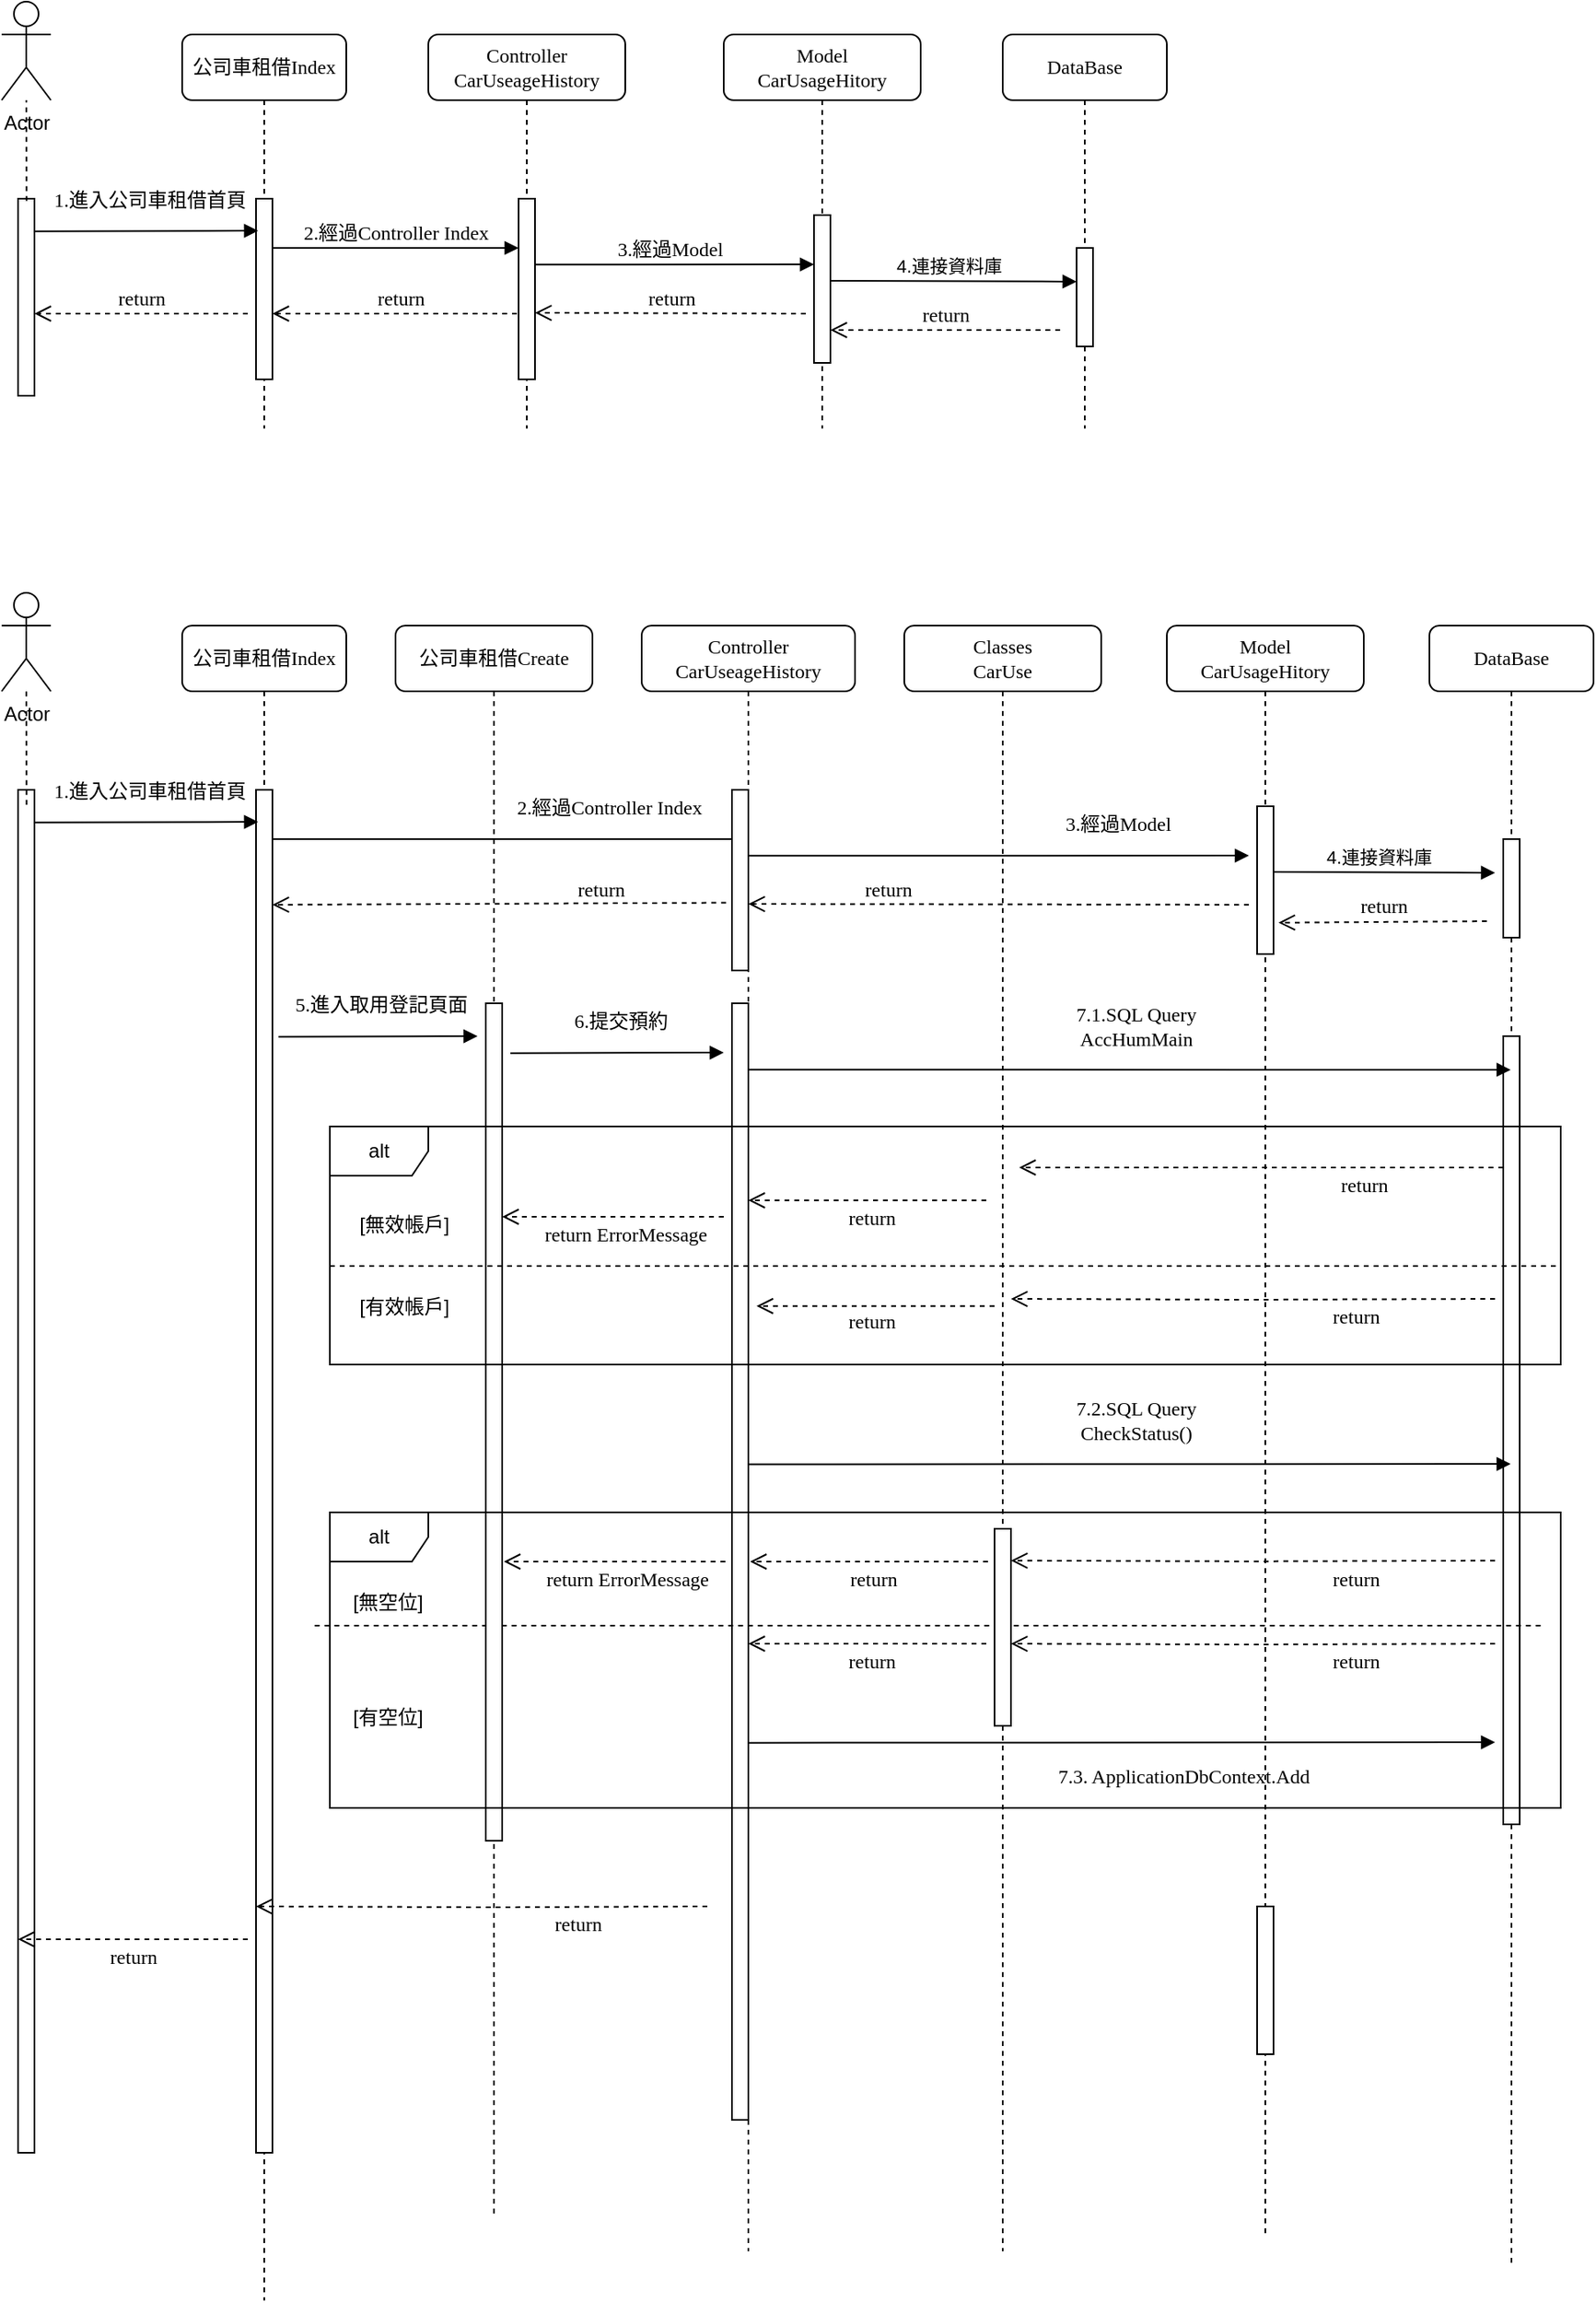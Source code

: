 <mxfile version="21.5.2" type="github">
  <diagram name="Page-1" id="13e1069c-82ec-6db2-03f1-153e76fe0fe0">
    <mxGraphModel dx="1313" dy="781" grid="1" gridSize="10" guides="1" tooltips="1" connect="1" arrows="1" fold="1" page="1" pageScale="1" pageWidth="1169" pageHeight="827" background="none" math="0" shadow="0">
      <root>
        <mxCell id="0" />
        <mxCell id="1" parent="0" />
        <mxCell id="7baba1c4bc27f4b0-2" value="公司車租借Index" style="shape=umlLifeline;perimeter=lifelinePerimeter;whiteSpace=wrap;html=1;container=1;collapsible=0;recursiveResize=0;outlineConnect=0;rounded=1;shadow=0;comic=0;labelBackgroundColor=none;strokeWidth=1;fontFamily=Verdana;fontSize=12;align=center;" parent="1" vertex="1">
          <mxGeometry x="240" y="30" width="100" height="240" as="geometry" />
        </mxCell>
        <mxCell id="7baba1c4bc27f4b0-10" value="" style="html=1;points=[];perimeter=orthogonalPerimeter;rounded=0;shadow=0;comic=0;labelBackgroundColor=none;strokeWidth=1;fontFamily=Verdana;fontSize=12;align=center;" parent="7baba1c4bc27f4b0-2" vertex="1">
          <mxGeometry x="45" y="100" width="10" height="110" as="geometry" />
        </mxCell>
        <mxCell id="7baba1c4bc27f4b0-14" value="2.經過Controller Index" style="html=1;verticalAlign=bottom;endArrow=block;entryX=0;entryY=0;labelBackgroundColor=none;fontFamily=Verdana;fontSize=12;edgeStyle=elbowEdgeStyle;elbow=vertical;" parent="7baba1c4bc27f4b0-2" edge="1">
          <mxGeometry relative="1" as="geometry">
            <mxPoint x="55" y="130" as="sourcePoint" />
            <mxPoint x="205" y="130.0" as="targetPoint" />
            <mxPoint as="offset" />
          </mxGeometry>
        </mxCell>
        <mxCell id="CgW-vPD1ngV3lKJaUCEp-12" value="return" style="html=1;verticalAlign=bottom;endArrow=open;dashed=1;endSize=8;labelBackgroundColor=none;fontFamily=Verdana;fontSize=12;" edge="1" parent="7baba1c4bc27f4b0-2">
          <mxGeometry relative="1" as="geometry">
            <mxPoint x="55" y="170" as="targetPoint" />
            <mxPoint x="210" y="170" as="sourcePoint" />
          </mxGeometry>
        </mxCell>
        <mxCell id="7baba1c4bc27f4b0-7" value="DataBase" style="shape=umlLifeline;perimeter=lifelinePerimeter;whiteSpace=wrap;html=1;container=1;collapsible=0;recursiveResize=0;outlineConnect=0;rounded=1;shadow=0;comic=0;labelBackgroundColor=none;strokeWidth=1;fontFamily=Verdana;fontSize=12;align=center;" parent="1" vertex="1">
          <mxGeometry x="740" y="30" width="100" height="240" as="geometry" />
        </mxCell>
        <mxCell id="CgW-vPD1ngV3lKJaUCEp-9" value="" style="html=1;points=[];perimeter=orthogonalPerimeter;rounded=0;shadow=0;comic=0;labelBackgroundColor=none;strokeColor=#000000;strokeWidth=1;fillColor=#FFFFFF;fontFamily=Verdana;fontSize=12;fontColor=#000000;align=center;" vertex="1" parent="7baba1c4bc27f4b0-7">
          <mxGeometry x="45" y="130" width="10" height="60" as="geometry" />
        </mxCell>
        <mxCell id="7baba1c4bc27f4b0-27" value="return" style="html=1;verticalAlign=bottom;endArrow=open;dashed=1;endSize=8;labelBackgroundColor=none;fontFamily=Verdana;fontSize=12;" parent="7baba1c4bc27f4b0-7" edge="1">
          <mxGeometry relative="1" as="geometry">
            <mxPoint x="-105" y="180" as="targetPoint" />
            <mxPoint x="35" y="180" as="sourcePoint" />
            <mxPoint as="offset" />
          </mxGeometry>
        </mxCell>
        <mxCell id="7baba1c4bc27f4b0-11" value="1.進入公司車租借首頁" style="html=1;verticalAlign=bottom;endArrow=block;labelBackgroundColor=none;fontFamily=Verdana;fontSize=12;edgeStyle=elbowEdgeStyle;elbow=vertical;exitX=1.32;exitY=0.127;exitDx=0;exitDy=0;exitPerimeter=0;" parent="1" edge="1">
          <mxGeometry x="0.025" y="10" relative="1" as="geometry">
            <mxPoint x="150.0" y="149.85" as="sourcePoint" />
            <mxPoint x="286.3" y="149.5" as="targetPoint" />
            <mxPoint as="offset" />
          </mxGeometry>
        </mxCell>
        <mxCell id="CgW-vPD1ngV3lKJaUCEp-1" value="Actor" style="shape=umlActor;verticalLabelPosition=bottom;verticalAlign=top;html=1;outlineConnect=0;" vertex="1" parent="1">
          <mxGeometry x="130" y="10" width="30" height="60" as="geometry" />
        </mxCell>
        <mxCell id="CgW-vPD1ngV3lKJaUCEp-2" value="" style="html=1;points=[];perimeter=orthogonalPerimeter;rounded=0;shadow=0;comic=0;labelBackgroundColor=none;strokeWidth=1;fontFamily=Verdana;fontSize=12;align=center;" vertex="1" parent="1">
          <mxGeometry x="140" y="130" width="10" height="120" as="geometry" />
        </mxCell>
        <mxCell id="CgW-vPD1ngV3lKJaUCEp-5" value="Model&lt;br&gt;CarUsageHitory" style="shape=umlLifeline;perimeter=lifelinePerimeter;whiteSpace=wrap;html=1;container=1;collapsible=0;recursiveResize=0;outlineConnect=0;rounded=1;shadow=0;comic=0;labelBackgroundColor=none;strokeWidth=1;fontFamily=Verdana;fontSize=12;align=center;" vertex="1" parent="1">
          <mxGeometry x="570" y="30" width="120" height="240" as="geometry" />
        </mxCell>
        <mxCell id="CgW-vPD1ngV3lKJaUCEp-7" value="3.經過Model" style="html=1;verticalAlign=bottom;endArrow=block;labelBackgroundColor=none;fontFamily=Verdana;fontSize=12;edgeStyle=elbowEdgeStyle;elbow=vertical;exitX=0.9;exitY=0.237;exitDx=0;exitDy=0;exitPerimeter=0;" edge="1" parent="CgW-vPD1ngV3lKJaUCEp-5">
          <mxGeometry relative="1" as="geometry">
            <mxPoint x="-121" y="140.18" as="sourcePoint" />
            <mxPoint x="55" y="140" as="targetPoint" />
            <Array as="points">
              <mxPoint x="-25" y="140" />
            </Array>
          </mxGeometry>
        </mxCell>
        <mxCell id="CgW-vPD1ngV3lKJaUCEp-6" value="" style="html=1;points=[];perimeter=orthogonalPerimeter;rounded=0;shadow=0;comic=0;labelBackgroundColor=none;strokeWidth=1;fontFamily=Verdana;fontSize=12;align=center;" vertex="1" parent="CgW-vPD1ngV3lKJaUCEp-5">
          <mxGeometry x="55" y="110" width="10" height="90" as="geometry" />
        </mxCell>
        <mxCell id="CgW-vPD1ngV3lKJaUCEp-13" value="" style="endArrow=none;dashed=1;html=1;rounded=0;exitX=0.52;exitY=0.011;exitDx=0;exitDy=0;exitPerimeter=0;" edge="1" parent="1" source="CgW-vPD1ngV3lKJaUCEp-2" target="CgW-vPD1ngV3lKJaUCEp-1">
          <mxGeometry width="50" height="50" relative="1" as="geometry">
            <mxPoint x="140" y="130" as="sourcePoint" />
            <mxPoint x="143" y="80" as="targetPoint" />
          </mxGeometry>
        </mxCell>
        <mxCell id="CgW-vPD1ngV3lKJaUCEp-3" value="Controller&lt;br&gt;CarUseageHistory" style="shape=umlLifeline;perimeter=lifelinePerimeter;whiteSpace=wrap;html=1;container=1;collapsible=0;recursiveResize=0;outlineConnect=0;rounded=1;shadow=0;comic=0;labelBackgroundColor=none;strokeWidth=1;fontFamily=Verdana;fontSize=12;align=center;" vertex="1" parent="1">
          <mxGeometry x="390" y="30" width="120" height="240" as="geometry" />
        </mxCell>
        <mxCell id="CgW-vPD1ngV3lKJaUCEp-11" value="return" style="html=1;verticalAlign=bottom;endArrow=open;dashed=1;endSize=8;labelBackgroundColor=none;fontFamily=Verdana;fontSize=12;" edge="1" parent="CgW-vPD1ngV3lKJaUCEp-3">
          <mxGeometry relative="1" as="geometry">
            <mxPoint x="65" y="169.5" as="targetPoint" />
            <mxPoint x="230" y="170" as="sourcePoint" />
          </mxGeometry>
        </mxCell>
        <mxCell id="CgW-vPD1ngV3lKJaUCEp-4" value="" style="html=1;points=[];perimeter=orthogonalPerimeter;rounded=0;shadow=0;comic=0;labelBackgroundColor=none;strokeWidth=1;fontFamily=Verdana;fontSize=12;align=center;" vertex="1" parent="CgW-vPD1ngV3lKJaUCEp-3">
          <mxGeometry x="55" y="100" width="10" height="110" as="geometry" />
        </mxCell>
        <mxCell id="CgW-vPD1ngV3lKJaUCEp-8" value="" style="html=1;verticalAlign=bottom;endArrow=block;labelBackgroundColor=none;fontFamily=Verdana;fontSize=12;edgeStyle=elbowEdgeStyle;elbow=vertical;exitX=0.9;exitY=0.237;exitDx=0;exitDy=0;exitPerimeter=0;" edge="1" parent="1">
          <mxGeometry relative="1" as="geometry">
            <mxPoint x="635.5" y="180" as="sourcePoint" />
            <mxPoint x="785" y="180.5" as="targetPoint" />
          </mxGeometry>
        </mxCell>
        <mxCell id="CgW-vPD1ngV3lKJaUCEp-15" value="4.連接資料庫" style="edgeLabel;html=1;align=center;verticalAlign=middle;resizable=0;points=[];" vertex="1" connectable="0" parent="CgW-vPD1ngV3lKJaUCEp-8">
          <mxGeometry x="-0.049" y="2" relative="1" as="geometry">
            <mxPoint y="-8" as="offset" />
          </mxGeometry>
        </mxCell>
        <mxCell id="CgW-vPD1ngV3lKJaUCEp-36" value="公司車租借Index" style="shape=umlLifeline;perimeter=lifelinePerimeter;whiteSpace=wrap;html=1;container=1;collapsible=0;recursiveResize=0;outlineConnect=0;rounded=1;shadow=0;comic=0;labelBackgroundColor=none;strokeWidth=1;fontFamily=Verdana;fontSize=12;align=center;" vertex="1" parent="1">
          <mxGeometry x="240" y="390" width="100" height="1020" as="geometry" />
        </mxCell>
        <mxCell id="CgW-vPD1ngV3lKJaUCEp-38" value="2.經過Controller Index" style="html=1;verticalAlign=bottom;endArrow=block;labelBackgroundColor=none;fontFamily=Verdana;fontSize=12;edgeStyle=elbowEdgeStyle;elbow=vertical;" edge="1" parent="CgW-vPD1ngV3lKJaUCEp-36" target="CgW-vPD1ngV3lKJaUCEp-50">
          <mxGeometry x="0.417" y="10" relative="1" as="geometry">
            <mxPoint x="55" y="130" as="sourcePoint" />
            <mxPoint x="205" y="130.0" as="targetPoint" />
            <mxPoint as="offset" />
          </mxGeometry>
        </mxCell>
        <mxCell id="CgW-vPD1ngV3lKJaUCEp-39" value="return" style="html=1;verticalAlign=bottom;endArrow=open;dashed=1;endSize=8;labelBackgroundColor=none;fontFamily=Verdana;fontSize=12;exitX=-0.36;exitY=0.625;exitDx=0;exitDy=0;exitPerimeter=0;" edge="1" parent="CgW-vPD1ngV3lKJaUCEp-36" source="CgW-vPD1ngV3lKJaUCEp-52">
          <mxGeometry x="-0.451" y="1" relative="1" as="geometry">
            <mxPoint x="55" y="170" as="targetPoint" />
            <mxPoint x="210" y="170" as="sourcePoint" />
            <mxPoint as="offset" />
          </mxGeometry>
        </mxCell>
        <mxCell id="CgW-vPD1ngV3lKJaUCEp-37" value="" style="html=1;points=[];perimeter=orthogonalPerimeter;rounded=0;shadow=0;comic=0;labelBackgroundColor=none;strokeWidth=1;fontFamily=Verdana;fontSize=12;align=center;" vertex="1" parent="CgW-vPD1ngV3lKJaUCEp-36">
          <mxGeometry x="45" y="100" width="10" height="830" as="geometry" />
        </mxCell>
        <mxCell id="CgW-vPD1ngV3lKJaUCEp-40" value="DataBase" style="shape=umlLifeline;perimeter=lifelinePerimeter;whiteSpace=wrap;html=1;container=1;collapsible=0;recursiveResize=0;outlineConnect=0;rounded=1;shadow=0;comic=0;labelBackgroundColor=none;strokeWidth=1;fontFamily=Verdana;fontSize=12;align=center;" vertex="1" parent="1">
          <mxGeometry x="1000" y="390" width="100" height="1000" as="geometry" />
        </mxCell>
        <mxCell id="CgW-vPD1ngV3lKJaUCEp-41" value="" style="html=1;points=[];perimeter=orthogonalPerimeter;rounded=0;shadow=0;comic=0;labelBackgroundColor=none;strokeColor=#000000;strokeWidth=1;fillColor=#FFFFFF;fontFamily=Verdana;fontSize=12;fontColor=#000000;align=center;" vertex="1" parent="CgW-vPD1ngV3lKJaUCEp-40">
          <mxGeometry x="45" y="130" width="10" height="60" as="geometry" />
        </mxCell>
        <mxCell id="CgW-vPD1ngV3lKJaUCEp-42" value="return" style="html=1;verticalAlign=bottom;endArrow=open;dashed=1;endSize=8;labelBackgroundColor=none;fontFamily=Verdana;fontSize=12;entryX=1.303;entryY=0.788;entryDx=0;entryDy=0;entryPerimeter=0;" edge="1" parent="CgW-vPD1ngV3lKJaUCEp-40" target="CgW-vPD1ngV3lKJaUCEp-48">
          <mxGeometry relative="1" as="geometry">
            <mxPoint x="-105" y="180" as="targetPoint" />
            <mxPoint x="35" y="180" as="sourcePoint" />
            <mxPoint as="offset" />
          </mxGeometry>
        </mxCell>
        <mxCell id="CgW-vPD1ngV3lKJaUCEp-69" value="" style="html=1;points=[];perimeter=orthogonalPerimeter;rounded=0;shadow=0;comic=0;labelBackgroundColor=none;strokeColor=#000000;strokeWidth=1;fillColor=#FFFFFF;fontFamily=Verdana;fontSize=12;fontColor=#000000;align=center;" vertex="1" parent="CgW-vPD1ngV3lKJaUCEp-40">
          <mxGeometry x="45" y="250" width="10" height="480" as="geometry" />
        </mxCell>
        <mxCell id="CgW-vPD1ngV3lKJaUCEp-43" value="1.進入公司車租借首頁" style="html=1;verticalAlign=bottom;endArrow=block;labelBackgroundColor=none;fontFamily=Verdana;fontSize=12;edgeStyle=elbowEdgeStyle;elbow=vertical;exitX=1.32;exitY=0.127;exitDx=0;exitDy=0;exitPerimeter=0;" edge="1" parent="1">
          <mxGeometry x="0.025" y="10" relative="1" as="geometry">
            <mxPoint x="150.0" y="509.85" as="sourcePoint" />
            <mxPoint x="286.3" y="509.5" as="targetPoint" />
            <mxPoint as="offset" />
          </mxGeometry>
        </mxCell>
        <mxCell id="CgW-vPD1ngV3lKJaUCEp-44" value="Actor" style="shape=umlActor;verticalLabelPosition=bottom;verticalAlign=top;html=1;outlineConnect=0;" vertex="1" parent="1">
          <mxGeometry x="130" y="370" width="30" height="60" as="geometry" />
        </mxCell>
        <mxCell id="CgW-vPD1ngV3lKJaUCEp-45" value="" style="html=1;points=[];perimeter=orthogonalPerimeter;rounded=0;shadow=0;comic=0;labelBackgroundColor=none;strokeWidth=1;fontFamily=Verdana;fontSize=12;align=center;" vertex="1" parent="1">
          <mxGeometry x="140" y="490" width="10" height="830" as="geometry" />
        </mxCell>
        <mxCell id="CgW-vPD1ngV3lKJaUCEp-46" value="Model&lt;br&gt;CarUsageHitory" style="shape=umlLifeline;perimeter=lifelinePerimeter;whiteSpace=wrap;html=1;container=1;collapsible=0;recursiveResize=0;outlineConnect=0;rounded=1;shadow=0;comic=0;labelBackgroundColor=none;strokeWidth=1;fontFamily=Verdana;fontSize=12;align=center;" vertex="1" parent="1">
          <mxGeometry x="840" y="390" width="120" height="980" as="geometry" />
        </mxCell>
        <mxCell id="CgW-vPD1ngV3lKJaUCEp-53" value="" style="html=1;verticalAlign=bottom;endArrow=block;labelBackgroundColor=none;fontFamily=Verdana;fontSize=12;edgeStyle=elbowEdgeStyle;elbow=vertical;exitX=0.9;exitY=0.237;exitDx=0;exitDy=0;exitPerimeter=0;" edge="1" parent="CgW-vPD1ngV3lKJaUCEp-46">
          <mxGeometry relative="1" as="geometry">
            <mxPoint x="65" y="150" as="sourcePoint" />
            <mxPoint x="200" y="151" as="targetPoint" />
          </mxGeometry>
        </mxCell>
        <mxCell id="CgW-vPD1ngV3lKJaUCEp-54" value="4.連接資料庫" style="edgeLabel;html=1;align=center;verticalAlign=middle;resizable=0;points=[];" vertex="1" connectable="0" parent="CgW-vPD1ngV3lKJaUCEp-53">
          <mxGeometry x="-0.049" y="2" relative="1" as="geometry">
            <mxPoint y="-8" as="offset" />
          </mxGeometry>
        </mxCell>
        <mxCell id="CgW-vPD1ngV3lKJaUCEp-48" value="" style="html=1;points=[];perimeter=orthogonalPerimeter;rounded=0;shadow=0;comic=0;labelBackgroundColor=none;strokeWidth=1;fontFamily=Verdana;fontSize=12;align=center;" vertex="1" parent="CgW-vPD1ngV3lKJaUCEp-46">
          <mxGeometry x="55" y="110" width="10" height="90" as="geometry" />
        </mxCell>
        <mxCell id="CgW-vPD1ngV3lKJaUCEp-49" value="" style="endArrow=none;dashed=1;html=1;rounded=0;exitX=0.52;exitY=0.011;exitDx=0;exitDy=0;exitPerimeter=0;" edge="1" parent="1" source="CgW-vPD1ngV3lKJaUCEp-45" target="CgW-vPD1ngV3lKJaUCEp-44">
          <mxGeometry width="50" height="50" relative="1" as="geometry">
            <mxPoint x="140" y="490" as="sourcePoint" />
            <mxPoint x="143" y="440" as="targetPoint" />
          </mxGeometry>
        </mxCell>
        <mxCell id="CgW-vPD1ngV3lKJaUCEp-50" value="Controller&lt;br&gt;CarUseageHistory" style="shape=umlLifeline;perimeter=lifelinePerimeter;whiteSpace=wrap;html=1;container=1;collapsible=0;recursiveResize=0;outlineConnect=0;rounded=1;shadow=0;comic=0;labelBackgroundColor=none;strokeWidth=1;fontFamily=Verdana;fontSize=12;align=center;" vertex="1" parent="1">
          <mxGeometry x="520" y="390" width="130" height="990" as="geometry" />
        </mxCell>
        <mxCell id="CgW-vPD1ngV3lKJaUCEp-52" value="" style="html=1;points=[];perimeter=orthogonalPerimeter;rounded=0;shadow=0;comic=0;labelBackgroundColor=none;strokeWidth=1;fontFamily=Verdana;fontSize=12;align=center;" vertex="1" parent="CgW-vPD1ngV3lKJaUCEp-50">
          <mxGeometry x="55" y="100" width="10" height="110" as="geometry" />
        </mxCell>
        <mxCell id="CgW-vPD1ngV3lKJaUCEp-60" value="" style="html=1;points=[];perimeter=orthogonalPerimeter;rounded=0;shadow=0;comic=0;labelBackgroundColor=none;strokeWidth=1;fontFamily=Verdana;fontSize=12;align=center;" vertex="1" parent="CgW-vPD1ngV3lKJaUCEp-50">
          <mxGeometry x="55" y="230" width="10" height="680" as="geometry" />
        </mxCell>
        <mxCell id="CgW-vPD1ngV3lKJaUCEp-64" value="3.經過Model" style="html=1;verticalAlign=bottom;endArrow=block;labelBackgroundColor=none;fontFamily=Verdana;fontSize=12;edgeStyle=elbowEdgeStyle;elbow=vertical;exitX=1.121;exitY=0.358;exitDx=0;exitDy=0;exitPerimeter=0;" edge="1" parent="CgW-vPD1ngV3lKJaUCEp-50">
          <mxGeometry x="0.475" y="10" relative="1" as="geometry">
            <mxPoint x="65" y="140.18" as="sourcePoint" />
            <mxPoint x="370" y="140" as="targetPoint" />
            <Array as="points" />
            <mxPoint as="offset" />
          </mxGeometry>
        </mxCell>
        <mxCell id="CgW-vPD1ngV3lKJaUCEp-55" value="公司車租借Create" style="shape=umlLifeline;perimeter=lifelinePerimeter;whiteSpace=wrap;html=1;container=1;collapsible=0;recursiveResize=0;outlineConnect=0;rounded=1;shadow=0;comic=0;labelBackgroundColor=none;strokeWidth=1;fontFamily=Verdana;fontSize=12;align=center;" vertex="1" parent="1">
          <mxGeometry x="370" y="390" width="120" height="970" as="geometry" />
        </mxCell>
        <mxCell id="CgW-vPD1ngV3lKJaUCEp-84" value="return" style="html=1;verticalAlign=bottom;endArrow=open;dashed=1;endSize=8;labelBackgroundColor=none;fontFamily=Verdana;fontSize=12;" edge="1" parent="CgW-vPD1ngV3lKJaUCEp-55">
          <mxGeometry x="-0.424" y="20" relative="1" as="geometry">
            <mxPoint x="-85" y="780" as="targetPoint" />
            <mxPoint x="190" y="780" as="sourcePoint" />
            <mxPoint as="offset" />
            <Array as="points">
              <mxPoint x="60" y="780.5" />
            </Array>
          </mxGeometry>
        </mxCell>
        <mxCell id="CgW-vPD1ngV3lKJaUCEp-90" value="" style="endArrow=none;dashed=1;html=1;rounded=0;exitX=0.001;exitY=0.494;exitDx=0;exitDy=0;exitPerimeter=0;entryX=0.999;entryY=0.494;entryDx=0;entryDy=0;entryPerimeter=0;" edge="1" parent="CgW-vPD1ngV3lKJaUCEp-55">
          <mxGeometry width="50" height="50" relative="1" as="geometry">
            <mxPoint x="-49.25" y="608.98" as="sourcePoint" />
            <mxPoint x="699.25" y="608.98" as="targetPoint" />
          </mxGeometry>
        </mxCell>
        <mxCell id="CgW-vPD1ngV3lKJaUCEp-89" value="[無空位]" style="text;html=1;align=center;verticalAlign=middle;resizable=0;points=[];autosize=1;strokeColor=none;fillColor=none;" vertex="1" parent="CgW-vPD1ngV3lKJaUCEp-55">
          <mxGeometry x="-40" y="580" width="70" height="30" as="geometry" />
        </mxCell>
        <mxCell id="CgW-vPD1ngV3lKJaUCEp-91" value="[有空位]" style="text;html=1;align=center;verticalAlign=middle;resizable=0;points=[];autosize=1;strokeColor=none;fillColor=none;" vertex="1" parent="CgW-vPD1ngV3lKJaUCEp-55">
          <mxGeometry x="-40" y="650" width="70" height="30" as="geometry" />
        </mxCell>
        <mxCell id="CgW-vPD1ngV3lKJaUCEp-98" value="return" style="html=1;verticalAlign=bottom;endArrow=open;dashed=1;endSize=8;labelBackgroundColor=none;fontFamily=Verdana;fontSize=12;" edge="1" parent="CgW-vPD1ngV3lKJaUCEp-55">
          <mxGeometry x="-0.035" y="20" relative="1" as="geometry">
            <mxPoint x="216" y="570" as="targetPoint" />
            <mxPoint x="361" y="570" as="sourcePoint" />
            <mxPoint as="offset" />
          </mxGeometry>
        </mxCell>
        <mxCell id="CgW-vPD1ngV3lKJaUCEp-99" value="return ErrorMessage" style="html=1;verticalAlign=bottom;endArrow=open;dashed=1;endSize=8;labelBackgroundColor=none;fontFamily=Verdana;fontSize=12;" edge="1" parent="CgW-vPD1ngV3lKJaUCEp-55">
          <mxGeometry x="-0.111" y="20" relative="1" as="geometry">
            <mxPoint x="66" y="570" as="targetPoint" />
            <mxPoint x="201" y="570" as="sourcePoint" />
            <mxPoint as="offset" />
          </mxGeometry>
        </mxCell>
        <mxCell id="CgW-vPD1ngV3lKJaUCEp-101" value="return" style="html=1;verticalAlign=bottom;endArrow=open;dashed=1;endSize=8;labelBackgroundColor=none;fontFamily=Verdana;fontSize=12;" edge="1" parent="CgW-vPD1ngV3lKJaUCEp-55">
          <mxGeometry x="-0.035" y="20" relative="1" as="geometry">
            <mxPoint x="215" y="620" as="targetPoint" />
            <mxPoint x="360" y="620" as="sourcePoint" />
            <mxPoint as="offset" />
          </mxGeometry>
        </mxCell>
        <mxCell id="CgW-vPD1ngV3lKJaUCEp-56" value="" style="html=1;points=[];perimeter=orthogonalPerimeter;rounded=0;shadow=0;comic=0;labelBackgroundColor=none;strokeWidth=1;fontFamily=Verdana;fontSize=12;align=center;" vertex="1" parent="1">
          <mxGeometry x="425" y="620" width="10" height="510" as="geometry" />
        </mxCell>
        <mxCell id="CgW-vPD1ngV3lKJaUCEp-59" value="5.進入取用登記頁面" style="html=1;verticalAlign=bottom;endArrow=block;labelBackgroundColor=none;fontFamily=Verdana;fontSize=12;edgeStyle=elbowEdgeStyle;elbow=vertical;exitX=1.32;exitY=0.127;exitDx=0;exitDy=0;exitPerimeter=0;" edge="1" parent="1">
          <mxGeometry x="0.025" y="10" relative="1" as="geometry">
            <mxPoint x="298.7" y="640.35" as="sourcePoint" />
            <mxPoint x="420" y="640" as="targetPoint" />
            <mxPoint as="offset" />
          </mxGeometry>
        </mxCell>
        <mxCell id="CgW-vPD1ngV3lKJaUCEp-62" value="6.提交預約" style="html=1;verticalAlign=bottom;endArrow=block;labelBackgroundColor=none;fontFamily=Verdana;fontSize=12;edgeStyle=elbowEdgeStyle;elbow=vertical;exitX=1.32;exitY=0.127;exitDx=0;exitDy=0;exitPerimeter=0;" edge="1" parent="1">
          <mxGeometry x="0.025" y="10" relative="1" as="geometry">
            <mxPoint x="440.0" y="650.35" as="sourcePoint" />
            <mxPoint x="570" y="650" as="targetPoint" />
            <mxPoint as="offset" />
          </mxGeometry>
        </mxCell>
        <mxCell id="CgW-vPD1ngV3lKJaUCEp-63" value="Classes&lt;br&gt;CarUse" style="shape=umlLifeline;perimeter=lifelinePerimeter;whiteSpace=wrap;html=1;container=1;collapsible=0;recursiveResize=0;outlineConnect=0;rounded=1;shadow=0;comic=0;labelBackgroundColor=none;strokeWidth=1;fontFamily=Verdana;fontSize=12;align=center;" vertex="1" parent="1">
          <mxGeometry x="680" y="390" width="120" height="990" as="geometry" />
        </mxCell>
        <mxCell id="CgW-vPD1ngV3lKJaUCEp-97" value="return" style="html=1;verticalAlign=bottom;endArrow=open;dashed=1;endSize=8;labelBackgroundColor=none;fontFamily=Verdana;fontSize=12;" edge="1" parent="CgW-vPD1ngV3lKJaUCEp-63">
          <mxGeometry x="-0.424" y="20" relative="1" as="geometry">
            <mxPoint x="65" y="569.37" as="targetPoint" />
            <mxPoint x="360" y="569.37" as="sourcePoint" />
            <mxPoint as="offset" />
            <Array as="points">
              <mxPoint x="210" y="569.87" />
            </Array>
          </mxGeometry>
        </mxCell>
        <mxCell id="CgW-vPD1ngV3lKJaUCEp-100" value="return" style="html=1;verticalAlign=bottom;endArrow=open;dashed=1;endSize=8;labelBackgroundColor=none;fontFamily=Verdana;fontSize=12;" edge="1" parent="CgW-vPD1ngV3lKJaUCEp-63">
          <mxGeometry x="-0.424" y="20" relative="1" as="geometry">
            <mxPoint x="65" y="620" as="targetPoint" />
            <mxPoint x="360" y="620" as="sourcePoint" />
            <mxPoint as="offset" />
            <Array as="points">
              <mxPoint x="210" y="620.5" />
            </Array>
          </mxGeometry>
        </mxCell>
        <mxCell id="CgW-vPD1ngV3lKJaUCEp-67" value="" style="html=1;points=[];perimeter=orthogonalPerimeter;rounded=0;shadow=0;comic=0;labelBackgroundColor=none;strokeWidth=1;fontFamily=Verdana;fontSize=12;align=center;" vertex="1" parent="1">
          <mxGeometry x="735" y="940" width="10" height="120" as="geometry" />
        </mxCell>
        <mxCell id="CgW-vPD1ngV3lKJaUCEp-51" value="return" style="html=1;verticalAlign=bottom;endArrow=open;dashed=1;endSize=8;labelBackgroundColor=none;fontFamily=Verdana;fontSize=12;" edge="1" parent="1">
          <mxGeometry x="0.443" relative="1" as="geometry">
            <mxPoint x="585" y="559.5" as="targetPoint" />
            <mxPoint x="890" y="560" as="sourcePoint" />
            <mxPoint as="offset" />
          </mxGeometry>
        </mxCell>
        <mxCell id="CgW-vPD1ngV3lKJaUCEp-68" value="7.1.SQL Query&lt;br&gt;AccHumMain" style="html=1;verticalAlign=bottom;endArrow=block;labelBackgroundColor=none;fontFamily=Verdana;fontSize=12;edgeStyle=elbowEdgeStyle;elbow=vertical;exitX=1.32;exitY=0.127;exitDx=0;exitDy=0;exitPerimeter=0;" edge="1" parent="1" target="CgW-vPD1ngV3lKJaUCEp-40">
          <mxGeometry x="0.018" y="10" relative="1" as="geometry">
            <mxPoint x="585" y="660.35" as="sourcePoint" />
            <mxPoint x="730" y="660" as="targetPoint" />
            <mxPoint as="offset" />
          </mxGeometry>
        </mxCell>
        <mxCell id="CgW-vPD1ngV3lKJaUCEp-61" value="alt" style="shape=umlFrame;whiteSpace=wrap;html=1;pointerEvents=0;" vertex="1" parent="1">
          <mxGeometry x="330" y="695" width="750" height="145" as="geometry" />
        </mxCell>
        <mxCell id="CgW-vPD1ngV3lKJaUCEp-75" value="" style="endArrow=none;dashed=1;html=1;rounded=0;exitX=0.001;exitY=0.494;exitDx=0;exitDy=0;exitPerimeter=0;" edge="1" parent="1">
          <mxGeometry width="50" height="50" relative="1" as="geometry">
            <mxPoint x="330.0" y="780.0" as="sourcePoint" />
            <mxPoint x="1080" y="780" as="targetPoint" />
          </mxGeometry>
        </mxCell>
        <mxCell id="CgW-vPD1ngV3lKJaUCEp-76" value="[無效帳戶]" style="text;html=1;align=center;verticalAlign=middle;resizable=0;points=[];autosize=1;strokeColor=none;fillColor=none;" vertex="1" parent="1">
          <mxGeometry x="335" y="740" width="80" height="30" as="geometry" />
        </mxCell>
        <mxCell id="CgW-vPD1ngV3lKJaUCEp-77" value="[有效帳戶]" style="text;html=1;align=center;verticalAlign=middle;resizable=0;points=[];autosize=1;strokeColor=none;fillColor=none;" vertex="1" parent="1">
          <mxGeometry x="335" y="790" width="80" height="30" as="geometry" />
        </mxCell>
        <mxCell id="CgW-vPD1ngV3lKJaUCEp-78" value="return" style="html=1;verticalAlign=bottom;endArrow=open;dashed=1;endSize=8;labelBackgroundColor=none;fontFamily=Verdana;fontSize=12;" edge="1" parent="1">
          <mxGeometry x="-0.424" y="20" relative="1" as="geometry">
            <mxPoint x="750" y="720" as="targetPoint" />
            <mxPoint x="1045" y="720" as="sourcePoint" />
            <mxPoint as="offset" />
          </mxGeometry>
        </mxCell>
        <mxCell id="CgW-vPD1ngV3lKJaUCEp-79" value="return" style="html=1;verticalAlign=bottom;endArrow=open;dashed=1;endSize=8;labelBackgroundColor=none;fontFamily=Verdana;fontSize=12;" edge="1" parent="1">
          <mxGeometry x="-0.035" y="20" relative="1" as="geometry">
            <mxPoint x="585" y="740" as="targetPoint" />
            <mxPoint x="730" y="740" as="sourcePoint" />
            <mxPoint as="offset" />
          </mxGeometry>
        </mxCell>
        <mxCell id="CgW-vPD1ngV3lKJaUCEp-80" value="return ErrorMessage" style="html=1;verticalAlign=bottom;endArrow=open;dashed=1;endSize=8;labelBackgroundColor=none;fontFamily=Verdana;fontSize=12;" edge="1" parent="1">
          <mxGeometry x="-0.111" y="20" relative="1" as="geometry">
            <mxPoint x="435" y="750" as="targetPoint" />
            <mxPoint x="570" y="750" as="sourcePoint" />
            <mxPoint as="offset" />
          </mxGeometry>
        </mxCell>
        <mxCell id="CgW-vPD1ngV3lKJaUCEp-81" value="return" style="html=1;verticalAlign=bottom;endArrow=open;dashed=1;endSize=8;labelBackgroundColor=none;fontFamily=Verdana;fontSize=12;" edge="1" parent="1">
          <mxGeometry x="-0.424" y="20" relative="1" as="geometry">
            <mxPoint x="745" y="800" as="targetPoint" />
            <mxPoint x="1040" y="800" as="sourcePoint" />
            <mxPoint as="offset" />
            <Array as="points">
              <mxPoint x="890" y="800.5" />
            </Array>
          </mxGeometry>
        </mxCell>
        <mxCell id="CgW-vPD1ngV3lKJaUCEp-82" value="return" style="html=1;verticalAlign=bottom;endArrow=open;dashed=1;endSize=8;labelBackgroundColor=none;fontFamily=Verdana;fontSize=12;" edge="1" parent="1">
          <mxGeometry x="0.035" y="19" relative="1" as="geometry">
            <mxPoint x="590" y="804.38" as="targetPoint" />
            <mxPoint x="735" y="804.38" as="sourcePoint" />
            <mxPoint as="offset" />
          </mxGeometry>
        </mxCell>
        <mxCell id="CgW-vPD1ngV3lKJaUCEp-86" value="return" style="html=1;verticalAlign=bottom;endArrow=open;dashed=1;endSize=8;labelBackgroundColor=none;fontFamily=Verdana;fontSize=12;" edge="1" parent="1">
          <mxGeometry relative="1" as="geometry">
            <mxPoint x="150" y="200" as="targetPoint" />
            <mxPoint x="280" y="200" as="sourcePoint" />
          </mxGeometry>
        </mxCell>
        <mxCell id="CgW-vPD1ngV3lKJaUCEp-85" value="return" style="html=1;verticalAlign=bottom;endArrow=open;dashed=1;endSize=8;labelBackgroundColor=none;fontFamily=Verdana;fontSize=12;" edge="1" parent="1">
          <mxGeometry y="20" relative="1" as="geometry">
            <mxPoint x="140" y="1190" as="targetPoint" />
            <mxPoint x="280" y="1190" as="sourcePoint" />
            <mxPoint as="offset" />
            <Array as="points" />
          </mxGeometry>
        </mxCell>
        <mxCell id="CgW-vPD1ngV3lKJaUCEp-92" value="7.2.SQL Query&lt;br&gt;CheckStatus()" style="html=1;verticalAlign=bottom;endArrow=block;labelBackgroundColor=none;fontFamily=Verdana;fontSize=12;edgeStyle=elbowEdgeStyle;elbow=vertical;exitX=1.32;exitY=0.127;exitDx=0;exitDy=0;exitPerimeter=0;" edge="1" parent="1" target="CgW-vPD1ngV3lKJaUCEp-40">
          <mxGeometry x="0.018" y="10" relative="1" as="geometry">
            <mxPoint x="585" y="900.72" as="sourcePoint" />
            <mxPoint x="730" y="900.37" as="targetPoint" />
            <mxPoint as="offset" />
          </mxGeometry>
        </mxCell>
        <mxCell id="CgW-vPD1ngV3lKJaUCEp-87" value="alt" style="shape=umlFrame;whiteSpace=wrap;html=1;pointerEvents=0;" vertex="1" parent="1">
          <mxGeometry x="330" y="930" width="750" height="180" as="geometry" />
        </mxCell>
        <mxCell id="CgW-vPD1ngV3lKJaUCEp-83" value="7.3. ApplicationDbContext.Add" style="html=1;verticalAlign=bottom;endArrow=block;labelBackgroundColor=none;fontFamily=Verdana;fontSize=12;edgeStyle=elbowEdgeStyle;elbow=vertical;exitX=1.32;exitY=0.127;exitDx=0;exitDy=0;exitPerimeter=0;" edge="1" parent="1">
          <mxGeometry x="0.165" y="-30" relative="1" as="geometry">
            <mxPoint x="585" y="1070.35" as="sourcePoint" />
            <mxPoint x="1040" y="1070" as="targetPoint" />
            <mxPoint as="offset" />
          </mxGeometry>
        </mxCell>
        <mxCell id="CgW-vPD1ngV3lKJaUCEp-102" value="" style="html=1;points=[];perimeter=orthogonalPerimeter;rounded=0;shadow=0;comic=0;labelBackgroundColor=none;strokeWidth=1;fontFamily=Verdana;fontSize=12;align=center;" vertex="1" parent="1">
          <mxGeometry x="895" y="1170" width="10" height="90" as="geometry" />
        </mxCell>
      </root>
    </mxGraphModel>
  </diagram>
</mxfile>
